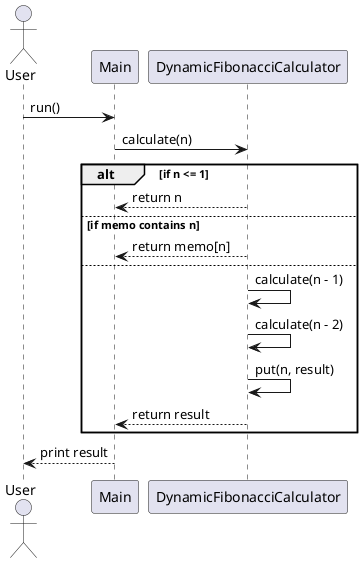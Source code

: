 @startuml DynamicFibonacciSequence

actor User
participant "Main" as Main
participant "DynamicFibonacciCalculator" as Dynamic

User -> Main : run()
Main -> Dynamic : calculate(n)
alt if n <= 1
    Dynamic --> Main : return n
else if memo contains n
    Dynamic --> Main : return memo[n]
else
    Dynamic -> Dynamic : calculate(n - 1)
    Dynamic -> Dynamic : calculate(n - 2)
    Dynamic -> Dynamic : put(n, result)
    Dynamic --> Main : return result
end
Main --> User : print result

@enduml
